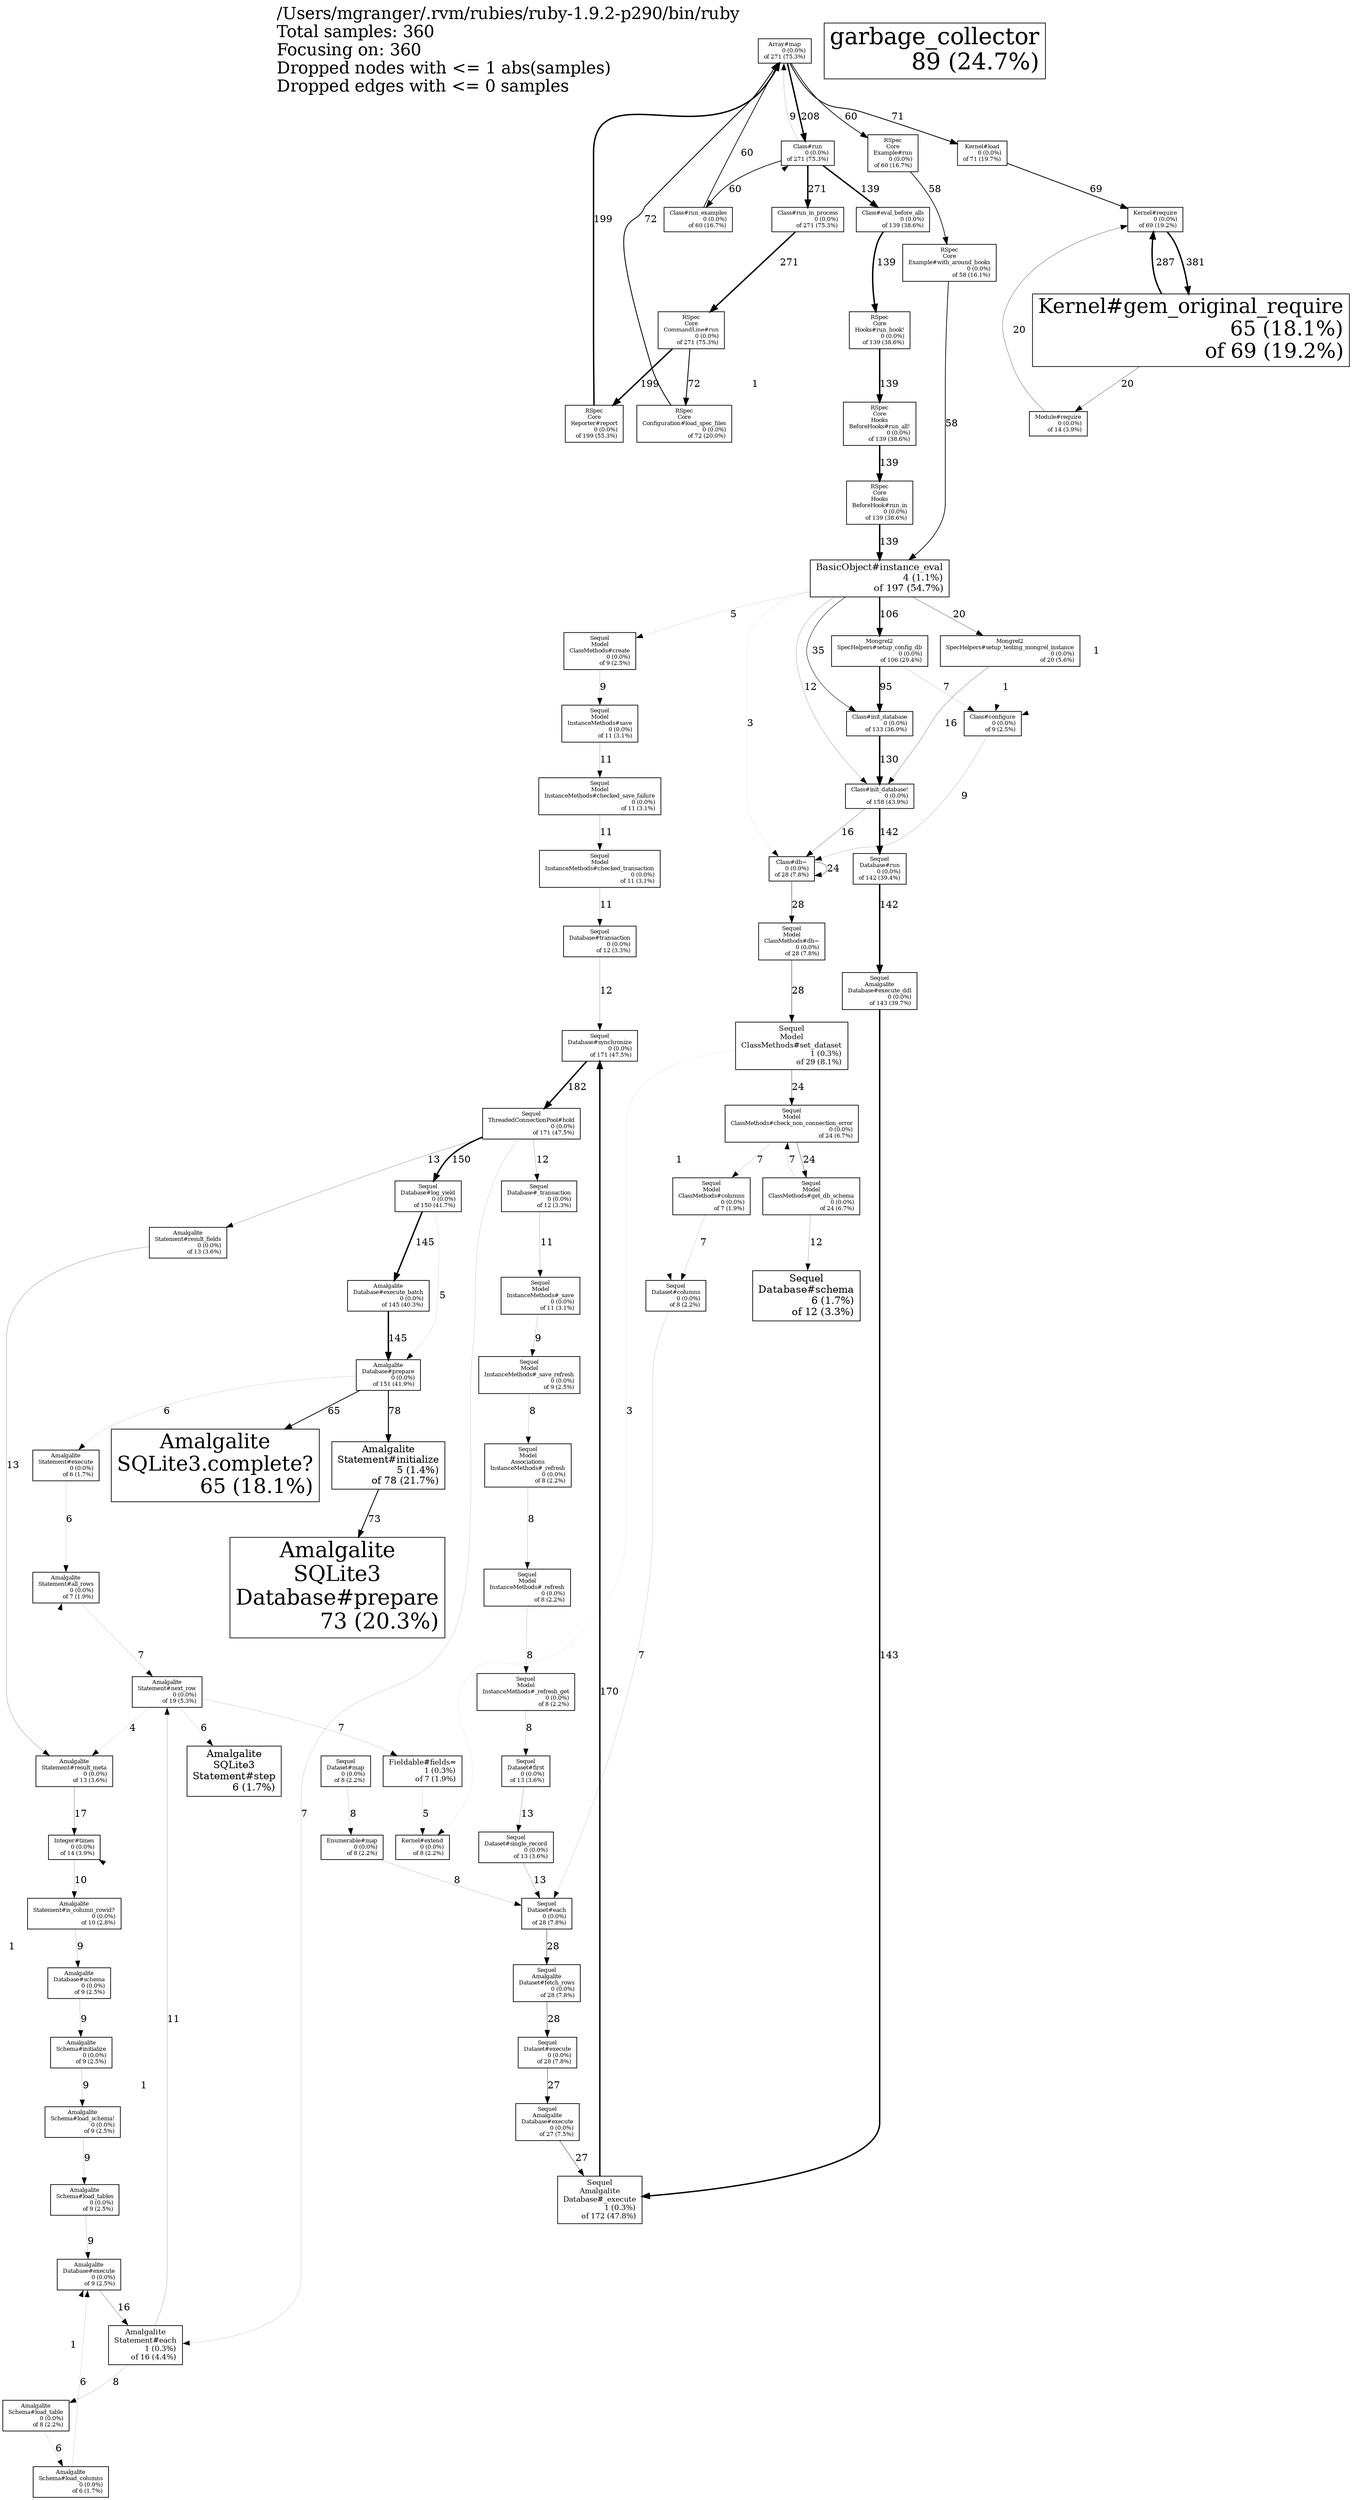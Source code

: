 digraph "/Users/mgranger/.rvm/rubies/ruby-1.9.2-p290/bin/ruby; 360 samples" {
node [width=0.375,height=0.25];
Legend [shape=box,fontsize=24,shape=plaintext,label="/Users/mgranger/.rvm/rubies/ruby-1.9.2-p290/bin/ruby\lTotal samples: 360\lFocusing on: 360\lDropped nodes with <= 1 abs(samples)\lDropped edges with <= 0 samples\l"];
N1 [label="Array#map\n0 (0.0%)\rof 271 (75.3%)\r",shape=box,fontsize=8.0];
N2 [label="Class#run\n0 (0.0%)\rof 271 (75.3%)\r",shape=box,fontsize=8.0];
N3 [label="Class#run_in_process\n0 (0.0%)\rof 271 (75.3%)\r",shape=box,fontsize=8.0];
N4 [label="RSpec\nCore\nCommandLine#run\n0 (0.0%)\rof 271 (75.3%)\r",shape=box,fontsize=8.0];
N5 [label="RSpec\nCore\nReporter#report\n0 (0.0%)\rof 199 (55.3%)\r",shape=box,fontsize=8.0];
N6 [label="BasicObject#instance_eval\n4 (1.1%)\rof 197 (54.7%)\r",shape=box,fontsize=13.3];
N7 [label="Sequel\nAmalgalite\nDatabase#_execute\n1 (0.3%)\rof 172 (47.8%)\r",shape=box,fontsize=10.6];
N8 [label="Sequel\nDatabase#synchronize\n0 (0.0%)\rof 171 (47.5%)\r",shape=box,fontsize=8.0];
N9 [label="Sequel\nThreadedConnectionPool#hold\n0 (0.0%)\rof 171 (47.5%)\r",shape=box,fontsize=8.0];
N10 [label="Class#init_database!\n0 (0.0%)\rof 158 (43.9%)\r",shape=box,fontsize=8.0];
N11 [label="Amalgalite\nDatabase#prepare\n0 (0.0%)\rof 151 (41.9%)\r",shape=box,fontsize=8.0];
N12 [label="Sequel\nDatabase#log_yield\n0 (0.0%)\rof 150 (41.7%)\r",shape=box,fontsize=8.0];
N13 [label="Amalgalite\nDatabase#execute_batch\n0 (0.0%)\rof 145 (40.3%)\r",shape=box,fontsize=8.0];
N14 [label="Sequel\nAmalgalite\nDatabase#execute_ddl\n0 (0.0%)\rof 143 (39.7%)\r",shape=box,fontsize=8.0];
N15 [label="Sequel\nDatabase#run\n0 (0.0%)\rof 142 (39.4%)\r",shape=box,fontsize=8.0];
N16 [label="Class#eval_before_alls\n0 (0.0%)\rof 139 (38.6%)\r",shape=box,fontsize=8.0];
N17 [label="RSpec\nCore\nHooks#run_hook!\n0 (0.0%)\rof 139 (38.6%)\r",shape=box,fontsize=8.0];
N18 [label="RSpec\nCore\nHooks\nBeforeHook#run_in\n0 (0.0%)\rof 139 (38.6%)\r",shape=box,fontsize=8.0];
N19 [label="RSpec\nCore\nHooks\nBeforeHooks#run_all!\n0 (0.0%)\rof 139 (38.6%)\r",shape=box,fontsize=8.0];
N20 [label="Class#init_database\n0 (0.0%)\rof 133 (36.9%)\r",shape=box,fontsize=8.0];
N21 [label="Mongrel2\nSpecHelpers#setup_config_db\n0 (0.0%)\rof 106 (29.4%)\r",shape=box,fontsize=8.0];
N22 [label="garbage_collector\n89 (24.7%)\r",shape=box,fontsize=32.9];
N23 [label="Amalgalite\nStatement#initialize\n5 (1.4%)\rof 78 (21.7%)\r",shape=box,fontsize=13.9];
N24 [label="Amalgalite\nSQLite3\nDatabase#prepare\n73 (20.3%)\r",shape=box,fontsize=30.5];
N25 [label="RSpec\nCore\nConfiguration#load_spec_files\n0 (0.0%)\rof 72 (20.0%)\r",shape=box,fontsize=8.0];
N26 [label="Kernel#load\n0 (0.0%)\rof 71 (19.7%)\r",shape=box,fontsize=8.0];
N27 [label="Kernel#gem_original_require\n65 (18.1%)\rof 69 (19.2%)\r",shape=box,fontsize=29.2];
N28 [label="Kernel#require\n0 (0.0%)\rof 69 (19.2%)\r",shape=box,fontsize=8.0];
N29 [label="Amalgalite\nSQLite3.complete?\n65 (18.1%)\r",shape=box,fontsize=29.2];
N30 [label="Class#run_examples\n0 (0.0%)\rof 60 (16.7%)\r",shape=box,fontsize=8.0];
N31 [label="RSpec\nCore\nExample#run\n0 (0.0%)\rof 60 (16.7%)\r",shape=box,fontsize=8.0];
N32 [label="RSpec\nCore\nExample#with_around_hooks\n0 (0.0%)\rof 58 (16.1%)\r",shape=box,fontsize=8.0];
N33 [label="Sequel\nModel\nClassMethods#set_dataset\n1 (0.3%)\rof 29 (8.1%)\r",shape=box,fontsize=10.6];
N34 [label="Class#db=\n0 (0.0%)\rof 28 (7.8%)\r",shape=box,fontsize=8.0];
N35 [label="Sequel\nAmalgalite\nDataset#fetch_rows\n0 (0.0%)\rof 28 (7.8%)\r",shape=box,fontsize=8.0];
N36 [label="Sequel\nDataset#each\n0 (0.0%)\rof 28 (7.8%)\r",shape=box,fontsize=8.0];
N37 [label="Sequel\nDataset#execute\n0 (0.0%)\rof 28 (7.8%)\r",shape=box,fontsize=8.0];
N38 [label="Sequel\nModel\nClassMethods#db=\n0 (0.0%)\rof 28 (7.8%)\r",shape=box,fontsize=8.0];
N39 [label="Sequel\nAmalgalite\nDatabase#execute\n0 (0.0%)\rof 27 (7.5%)\r",shape=box,fontsize=8.0];
N40 [label="Sequel\nModel\nClassMethods#check_non_connection_error\n0 (0.0%)\rof 24 (6.7%)\r",shape=box,fontsize=8.0];
N41 [label="Sequel\nModel\nClassMethods#get_db_schema\n0 (0.0%)\rof 24 (6.7%)\r",shape=box,fontsize=8.0];
N42 [label="Mongrel2\nSpecHelpers#setup_testing_mongrel_instance\n0 (0.0%)\rof 20 (5.6%)\r",shape=box,fontsize=8.0];
N43 [label="Amalgalite\nStatement#next_row\n0 (0.0%)\rof 19 (5.3%)\r",shape=box,fontsize=8.0];
N44 [label="Amalgalite\nStatement#each\n1 (0.3%)\rof 16 (4.4%)\r",shape=box,fontsize=10.6];
N45 [label="Integer#times\n0 (0.0%)\rof 14 (3.9%)\r",shape=box,fontsize=8.0];
N46 [label="Module#require\n0 (0.0%)\rof 14 (3.9%)\r",shape=box,fontsize=8.0];
N47 [label="Amalgalite\nStatement#result_fields\n0 (0.0%)\rof 13 (3.6%)\r",shape=box,fontsize=8.0];
N48 [label="Amalgalite\nStatement#result_meta\n0 (0.0%)\rof 13 (3.6%)\r",shape=box,fontsize=8.0];
N49 [label="Sequel\nDataset#first\n0 (0.0%)\rof 13 (3.6%)\r",shape=box,fontsize=8.0];
N50 [label="Sequel\nDataset#single_record\n0 (0.0%)\rof 13 (3.6%)\r",shape=box,fontsize=8.0];
N51 [label="Sequel\nDatabase#_transaction\n0 (0.0%)\rof 12 (3.3%)\r",shape=box,fontsize=8.0];
N52 [label="Sequel\nDatabase#schema\n6 (1.7%)\rof 12 (3.3%)\r",shape=box,fontsize=14.5];
N53 [label="Sequel\nDatabase#transaction\n0 (0.0%)\rof 12 (3.3%)\r",shape=box,fontsize=8.0];
N54 [label="Sequel\nModel\nInstanceMethods#_save\n0 (0.0%)\rof 11 (3.1%)\r",shape=box,fontsize=8.0];
N55 [label="Sequel\nModel\nInstanceMethods#checked_save_failure\n0 (0.0%)\rof 11 (3.1%)\r",shape=box,fontsize=8.0];
N56 [label="Sequel\nModel\nInstanceMethods#checked_transaction\n0 (0.0%)\rof 11 (3.1%)\r",shape=box,fontsize=8.0];
N57 [label="Sequel\nModel\nInstanceMethods#save\n0 (0.0%)\rof 11 (3.1%)\r",shape=box,fontsize=8.0];
N58 [label="Amalgalite\nStatement#is_column_rowid?\n0 (0.0%)\rof 10 (2.8%)\r",shape=box,fontsize=8.0];
N59 [label="Amalgalite\nDatabase#execute\n0 (0.0%)\rof 9 (2.5%)\r",shape=box,fontsize=8.0];
N60 [label="Amalgalite\nDatabase#schema\n0 (0.0%)\rof 9 (2.5%)\r",shape=box,fontsize=8.0];
N61 [label="Amalgalite\nSchema#initialize\n0 (0.0%)\rof 9 (2.5%)\r",shape=box,fontsize=8.0];
N62 [label="Amalgalite\nSchema#load_schema!\n0 (0.0%)\rof 9 (2.5%)\r",shape=box,fontsize=8.0];
N63 [label="Amalgalite\nSchema#load_tables\n0 (0.0%)\rof 9 (2.5%)\r",shape=box,fontsize=8.0];
N64 [label="Class#configure\n0 (0.0%)\rof 9 (2.5%)\r",shape=box,fontsize=8.0];
N65 [label="Sequel\nModel\nClassMethods#create\n0 (0.0%)\rof 9 (2.5%)\r",shape=box,fontsize=8.0];
N66 [label="Sequel\nModel\nInstanceMethods#_save_refresh\n0 (0.0%)\rof 9 (2.5%)\r",shape=box,fontsize=8.0];
N67 [label="Amalgalite\nSchema#load_table\n0 (0.0%)\rof 8 (2.2%)\r",shape=box,fontsize=8.0];
N68 [label="Enumerable#map\n0 (0.0%)\rof 8 (2.2%)\r",shape=box,fontsize=8.0];
N69 [label="Kernel#extend\n0 (0.0%)\rof 8 (2.2%)\r",shape=box,fontsize=8.0];
N70 [label="Sequel\nDataset#columns\n0 (0.0%)\rof 8 (2.2%)\r",shape=box,fontsize=8.0];
N71 [label="Sequel\nDataset#map\n0 (0.0%)\rof 8 (2.2%)\r",shape=box,fontsize=8.0];
N72 [label="Sequel\nModel\nAssociations\nInstanceMethods#_refresh\n0 (0.0%)\rof 8 (2.2%)\r",shape=box,fontsize=8.0];
N73 [label="Sequel\nModel\nInstanceMethods#_refresh\n0 (0.0%)\rof 8 (2.2%)\r",shape=box,fontsize=8.0];
N74 [label="Sequel\nModel\nInstanceMethods#_refresh_get\n0 (0.0%)\rof 8 (2.2%)\r",shape=box,fontsize=8.0];
N75 [label="Amalgalite\nStatement#all_rows\n0 (0.0%)\rof 7 (1.9%)\r",shape=box,fontsize=8.0];
N76 [label="Fieldable#fields=\n1 (0.3%)\rof 7 (1.9%)\r",shape=box,fontsize=10.6];
N77 [label="Sequel\nModel\nClassMethods#columns\n0 (0.0%)\rof 7 (1.9%)\r",shape=box,fontsize=8.0];
N78 [label="Amalgalite\nSQLite3\nStatement#step\n6 (1.7%)\r",shape=box,fontsize=14.5];
N79 [label="Amalgalite\nSchema#load_columns\n0 (0.0%)\rof 6 (1.7%)\r",shape=box,fontsize=8.0];
N80 [label="Amalgalite\nStatement#execute\n0 (0.0%)\rof 6 (1.7%)\r",shape=box,fontsize=8.0];
N72 -> N73 [label=8, weight=4, style="setlinewidth(0.133333)"];
N53 -> N8 [label=12, weight=5, style="setlinewidth(0.200000)"];
N34 -> N38 [label=28, weight=10, style="setlinewidth(0.466667)"];
N26 -> N28 [label=69, weight=19, style="setlinewidth(1.150000)"];
N6 -> N64 [label=1, weight=1, style="setlinewidth(0.016667)"];
N16 -> N17 [label=139, weight=31, style="setlinewidth(2.000000)"];
N57 -> N55 [label=11, weight=5, style="setlinewidth(0.183333)"];
N4 -> N25 [label=72, weight=19, style="setlinewidth(1.200000)"];
N49 -> N50 [label=13, weight=6, style="setlinewidth(0.216667)"];
N9 -> N47 [label=13, weight=6, style="setlinewidth(0.216667)"];
N41 -> N40 [label=7, weight=3, style="setlinewidth(0.116667)"];
N9 -> N12 [label=150, weight=33, style="setlinewidth(2.000000)"];
N59 -> N44 [label=16, weight=6, style="setlinewidth(0.266667)"];
N58 -> N60 [label=9, weight=4, style="setlinewidth(0.150000)"];
N51 -> N54 [label=11, weight=5, style="setlinewidth(0.183333)"];
N3 -> N4 [label=271, weight=50, style="setlinewidth(2.000000)"];
N79 -> N59 [label=6, weight=3, style="setlinewidth(0.100000)"];
N5 -> N1 [label=199, weight=40, style="setlinewidth(2.000000)"];
N27 -> N28 [label=287, weight=52, style="setlinewidth(2.000000)"];
N33 -> N70 [label=1, weight=1, style="setlinewidth(0.016667)"];
N40 -> N77 [label=7, weight=3, style="setlinewidth(0.116667)"];
N32 -> N6 [label=58, weight=17, style="setlinewidth(0.966667)"];
N20 -> N10 [label=130, weight=30, style="setlinewidth(2.000000)"];
N31 -> N32 [label=58, weight=17, style="setlinewidth(0.966667)"];
N13 -> N11 [label=145, weight=32, style="setlinewidth(2.000000)"];
N18 -> N6 [label=139, weight=31, style="setlinewidth(2.000000)"];
N43 -> N48 [label=4, weight=2, style="setlinewidth(0.066667)"];
N50 -> N36 [label=13, weight=6, style="setlinewidth(0.216667)"];
N42 -> N10 [label=16, weight=6, style="setlinewidth(0.266667)"];
N59 -> N75 [label=1, weight=1, style="setlinewidth(0.016667)"];
N11 -> N23 [label=78, weight=21, style="setlinewidth(1.300000)"];
N65 -> N57 [label=9, weight=4, style="setlinewidth(0.150000)"];
N70 -> N36 [label=7, weight=3, style="setlinewidth(0.116667)"];
N40 -> N41 [label=24, weight=9, style="setlinewidth(0.400000)"];
N75 -> N43 [label=7, weight=3, style="setlinewidth(0.116667)"];
N46 -> N28 [label=20, weight=8, style="setlinewidth(0.333333)"];
N73 -> N74 [label=8, weight=4, style="setlinewidth(0.133333)"];
N6 -> N21 [label=106, weight=26, style="setlinewidth(1.766667)"];
N6 -> N20 [label=35, weight=12, style="setlinewidth(0.583333)"];
N1 -> N26 [label=71, weight=19, style="setlinewidth(1.183333)"];
N34 -> N34 [label=24, weight=9, style="setlinewidth(0.400000)"];
N30 -> N1 [label=60, weight=17, style="setlinewidth(1.000000)"];
N63 -> N59 [label=9, weight=4, style="setlinewidth(0.150000)"];
N44 -> N67 [label=8, weight=4, style="setlinewidth(0.133333)"];
N35 -> N37 [label=28, weight=10, style="setlinewidth(0.466667)"];
N61 -> N62 [label=9, weight=4, style="setlinewidth(0.150000)"];
N2 -> N30 [label=60, weight=17, style="setlinewidth(1.000000)"];
N44 -> N45 [label=1, weight=1, style="setlinewidth(0.016667)"];
N67 -> N79 [label=6, weight=3, style="setlinewidth(0.100000)"];
N12 -> N13 [label=145, weight=32, style="setlinewidth(2.000000)"];
N1 -> N31 [label=60, weight=17, style="setlinewidth(1.000000)"];
N4 -> N5 [label=199, weight=40, style="setlinewidth(2.000000)"];
N15 -> N14 [label=142, weight=32, style="setlinewidth(2.000000)"];
N66 -> N72 [label=8, weight=4, style="setlinewidth(0.133333)"];
N12 -> N11 [label=5, weight=3, style="setlinewidth(0.083333)"];
N77 -> N70 [label=7, weight=3, style="setlinewidth(0.116667)"];
N1 -> N2 [label=208, weight=41, style="setlinewidth(2.000000)"];
N10 -> N34 [label=16, weight=6, style="setlinewidth(0.266667)"];
N8 -> N9 [label=182, weight=38, style="setlinewidth(2.000000)"];
N14 -> N7 [label=143, weight=32, style="setlinewidth(2.000000)"];
N25 -> N1 [label=72, weight=19, style="setlinewidth(1.200000)"];
N54 -> N66 [label=9, weight=4, style="setlinewidth(0.150000)"];
N56 -> N53 [label=11, weight=5, style="setlinewidth(0.183333)"];
N7 -> N8 [label=170, weight=36, style="setlinewidth(2.000000)"];
N33 -> N69 [label=3, weight=2, style="setlinewidth(0.050000)"];
N64 -> N34 [label=9, weight=4, style="setlinewidth(0.150000)"];
N9 -> N51 [label=12, weight=5, style="setlinewidth(0.200000)"];
N44 -> N43 [label=11, weight=5, style="setlinewidth(0.183333)"];
N2 -> N1 [label=9, weight=4, style="setlinewidth(0.150000)"];
N48 -> N45 [label=17, weight=7, style="setlinewidth(0.283333)"];
N60 -> N61 [label=9, weight=4, style="setlinewidth(0.150000)"];
N43 -> N78 [label=6, weight=3, style="setlinewidth(0.100000)"];
N9 -> N44 [label=7, weight=3, style="setlinewidth(0.116667)"];
N21 -> N64 [label=7, weight=3, style="setlinewidth(0.116667)"];
N2 -> N3 [label=271, weight=50, style="setlinewidth(2.000000)"];
N6 -> N10 [label=12, weight=5, style="setlinewidth(0.200000)"];
N42 -> N64 [label=1, weight=1, style="setlinewidth(0.016667)"];
N41 -> N52 [label=12, weight=5, style="setlinewidth(0.200000)"];
N39 -> N7 [label=27, weight=10, style="setlinewidth(0.450000)"];
N36 -> N35 [label=28, weight=10, style="setlinewidth(0.466667)"];
N68 -> N36 [label=8, weight=4, style="setlinewidth(0.133333)"];
N71 -> N68 [label=8, weight=4, style="setlinewidth(0.133333)"];
N33 -> N40 [label=24, weight=9, style="setlinewidth(0.400000)"];
N47 -> N48 [label=13, weight=6, style="setlinewidth(0.216667)"];
N6 -> N34 [label=3, weight=2, style="setlinewidth(0.050000)"];
N74 -> N49 [label=8, weight=4, style="setlinewidth(0.133333)"];
N23 -> N24 [label=73, weight=20, style="setlinewidth(1.216667)"];
N10 -> N15 [label=142, weight=32, style="setlinewidth(2.000000)"];
N43 -> N76 [label=7, weight=3, style="setlinewidth(0.116667)"];
N67 -> N59 [label=1, weight=1, style="setlinewidth(0.016667)"];
N6 -> N65 [label=5, weight=3, style="setlinewidth(0.083333)"];
N28 -> N27 [label=381, weight=64, style="setlinewidth(2.000000)"];
N27 -> N46 [label=20, weight=8, style="setlinewidth(0.333333)"];
N11 -> N29 [label=65, weight=18, style="setlinewidth(1.083333)"];
N38 -> N33 [label=28, weight=10, style="setlinewidth(0.466667)"];
N62 -> N63 [label=9, weight=4, style="setlinewidth(0.150000)"];
N76 -> N69 [label=5, weight=3, style="setlinewidth(0.083333)"];
N11 -> N80 [label=6, weight=3, style="setlinewidth(0.100000)"];
N45 -> N58 [label=10, weight=5, style="setlinewidth(0.166667)"];
N80 -> N75 [label=6, weight=3, style="setlinewidth(0.100000)"];
N19 -> N18 [label=139, weight=31, style="setlinewidth(2.000000)"];
N2 -> N16 [label=139, weight=31, style="setlinewidth(2.000000)"];
N6 -> N2 [label=1, weight=1, style="setlinewidth(0.016667)"];
N17 -> N19 [label=139, weight=31, style="setlinewidth(2.000000)"];
N21 -> N20 [label=95, weight=24, style="setlinewidth(1.583333)"];
N55 -> N56 [label=11, weight=5, style="setlinewidth(0.183333)"];
N6 -> N42 [label=20, weight=8, style="setlinewidth(0.333333)"];
N37 -> N39 [label=27, weight=10, style="setlinewidth(0.450000)"];
}
